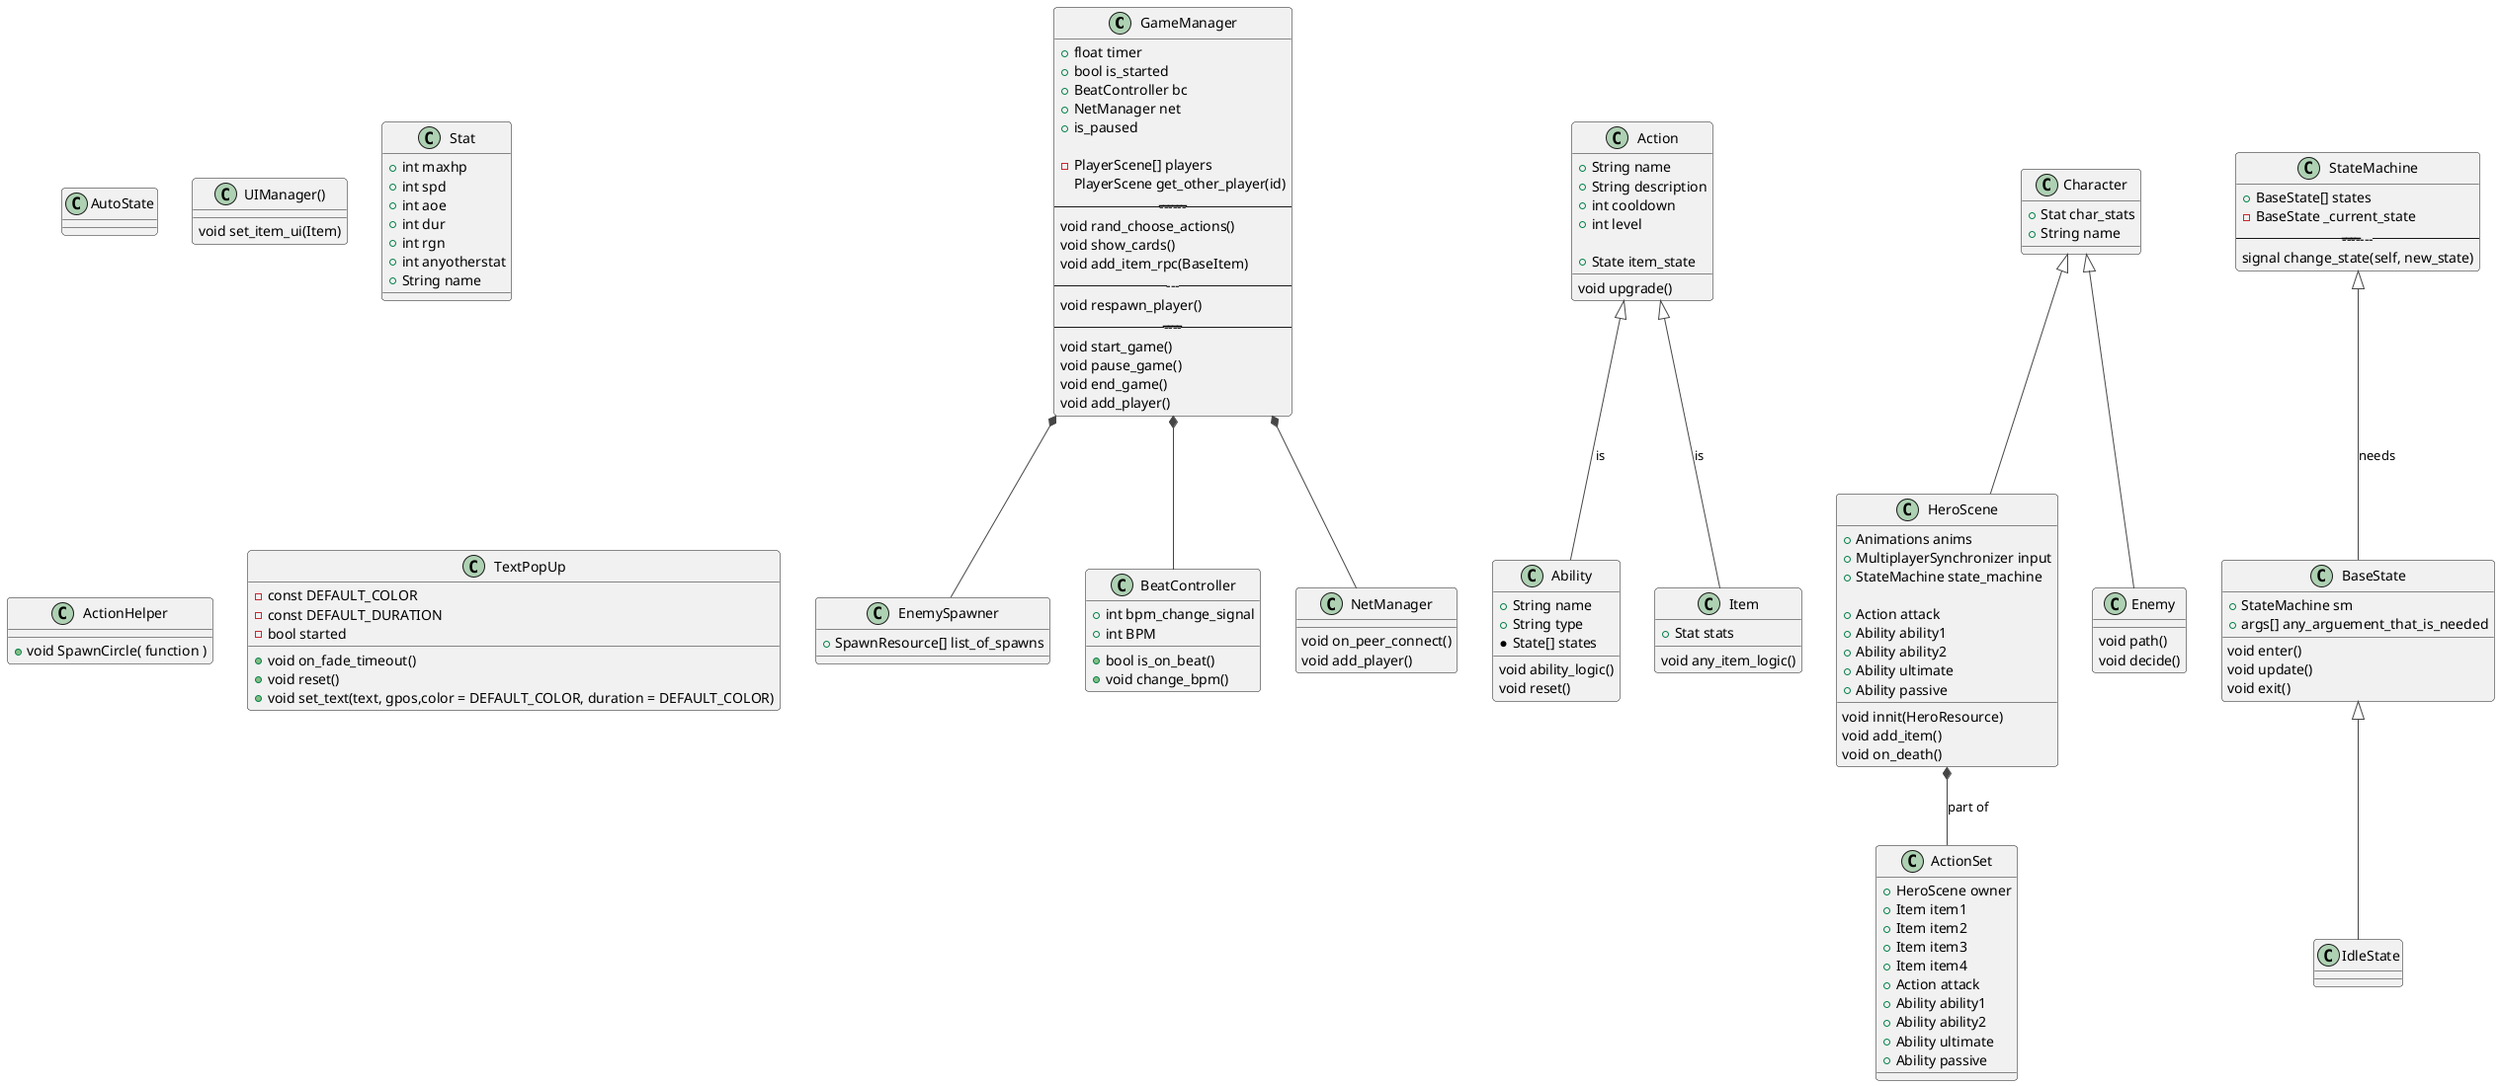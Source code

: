 @startuml
!theme vibrant

class GameManager{
    + float timer
    + bool is_started
    + BeatController bc
    + NetManager net
    + is_paused

    - PlayerScene[] players
    PlayerScene get_other_player(id)
    ----------------------------------
    void rand_choose_actions()
    void show_cards()
    void add_item_rpc(BaseItem)
    -------
    void respawn_player()
    ------------------------
    void start_game()
    void pause_game()
    void end_game()
    void add_player()
}


class EnemySpawner{
  + SpawnResource[] list_of_spawns
}

class BeatController{
    + int bpm_change_signal
    + int BPM
    + bool is_on_beat()
    + void change_bpm()
}   

class NetManager{
    void on_peer_connect()
    void add_player()

}

class Ability {
    +String name
    +String type
    *State[] states 
 
    void ability_logic()
    void reset()
}

class HeroScene{
  +Animations anims
  +MultiplayerSynchronizer input
  +StateMachine state_machine
  
  + Action attack
  + Ability ability1
  + Ability ability2
  + Ability ultimate
  + Ability passive

  void innit(HeroResource)
  void add_item()
  void on_death()
}

class BaseState{
    +StateMachine sm
    +args[] any_arguement_that_is_needed
    void enter()
    void update()
    void exit()
}

class StateMachine{
    +BaseState[] states
   -BaseState _current_state
   ---------------------------
   signal change_state(self, new_state)
}

class IdleState{
  
}

class AutoState{

}

StateMachine <|-- BaseState : needs
BaseState <|-- IdleState

class Action{
    +String name
    +String description
    +int cooldown
    +int level
   
    +State item_state
   
    void upgrade()
}


class ActionSet{
  +HeroScene owner
  + Item item1
  + Item item2
  + Item item3
  + Item item4
  + Action attack
  + Ability ability1
  + Ability ability2
  + Ability ultimate
  + Ability passive
}




class Character{
  +Stat char_stats
  +String name
}
class UIManager(){
  void set_item_ui(Item)
}


class Item {
    +Stat stats
   
   
    void any_item_logic()
}

class Stat{
    +int maxhp
    +int spd
    +int aoe
    +int dur
    +int rgn
    +int anyotherstat
    +String name
}


class Enemy{
  void path()
  void decide()
}


class ActionHelper{
    +void SpawnCircle( function )
}

'This class spawns a pop_up text of whatever you want
class TextPopUp{
    -const DEFAULT_COLOR
    -const DEFAULT_DURATION 
    -bool started

    +void on_fade_timeout()
    +void reset()
    +void set_text(text, gpos,color = DEFAULT_COLOR, duration = DEFAULT_COLOR)
}

Character <|-- Enemy
Character <|-- HeroScene
Action <|-- Item : is
Action <|-- Ability : is
HeroScene *-- ActionSet : part of
GameManager *-- BeatController
GameManager *-- NetManager 
GameManager *-- EnemySpawner

@enduml